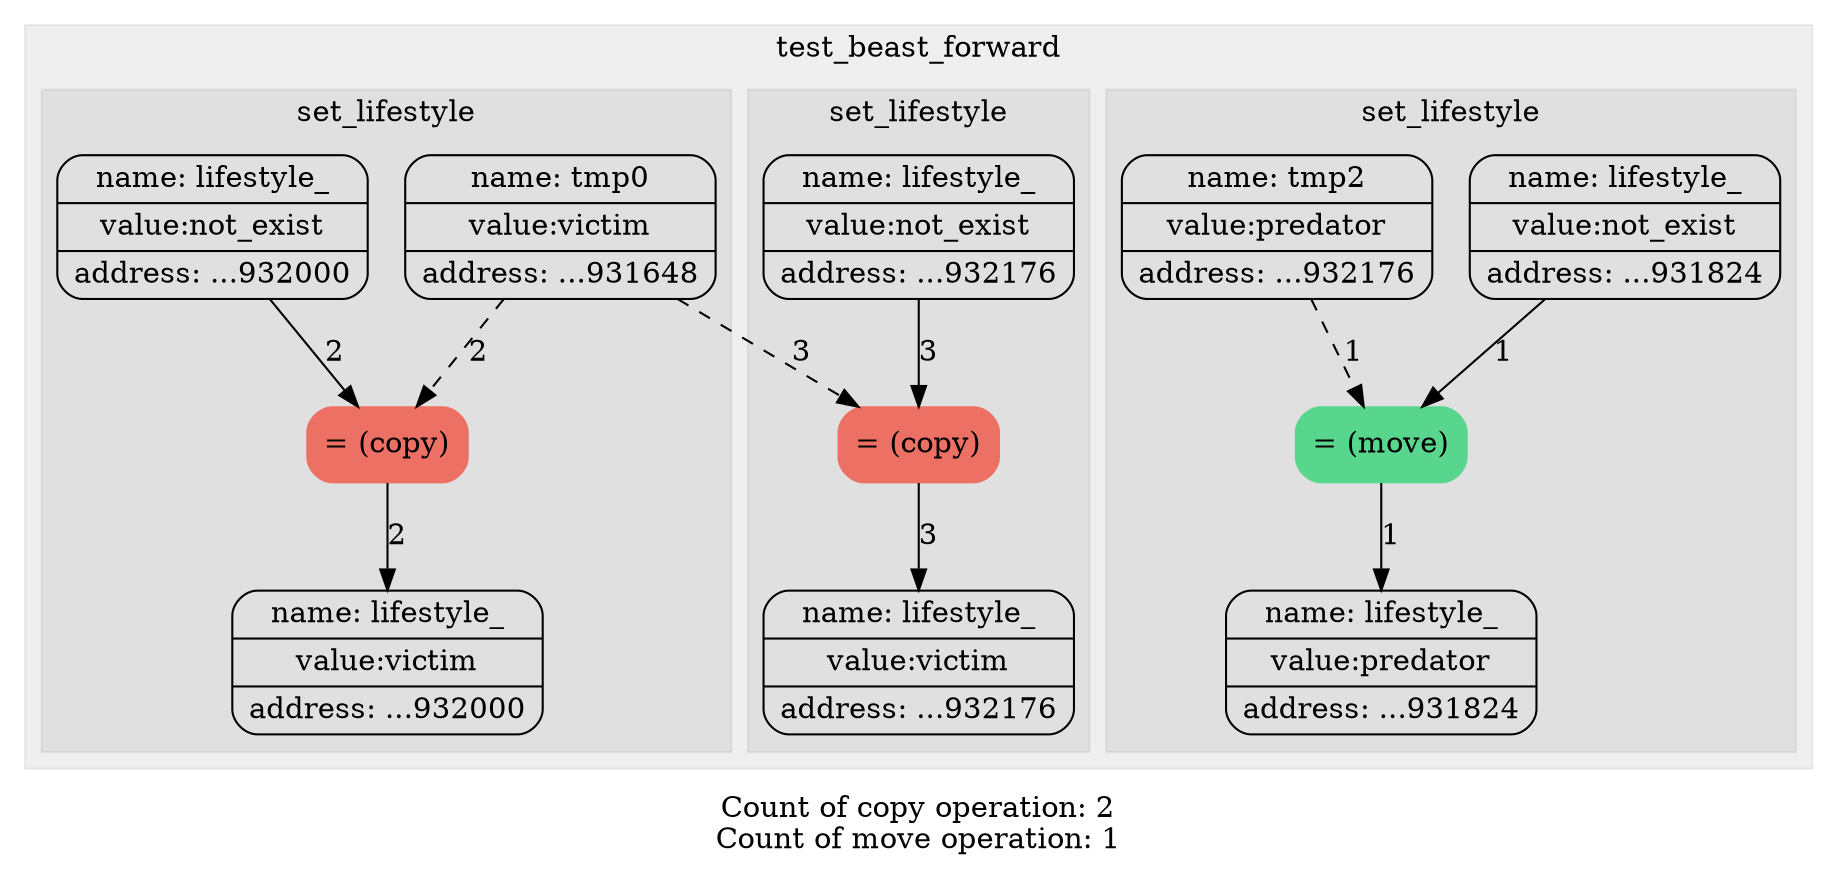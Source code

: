 digraph G{
trankdir=HR;
node[shape=Mrecord];

subgraph "cluster_0" {
label = test_beast_forward;
style = filled
color = "#00000010";
1[label="{ {name: tmp0} | {value:victim} | {address: ...931648}} " color=""style=""fontcolor=""];
2[label="{ {name: tmp1} | {value:not_exist} | {address: ...931824}} " color=""style=""fontcolor=""];
2[label="{ {name: lifestyle_} | {value:not_exist} | {address: ...931824}} " color=""style=""fontcolor=""];
3[label="{ {name: tmp2} | {value:predator} | {address: ...932176}} " color=""style=""fontcolor=""];
subgraph "cluster_1" {
label = set_lifestyle;
style = filled
color = "#00000010";
4[label = "= (move)" color = "#58D68D" style = "filled" fontcolor = "" ];
edge[style = "" color = ""label = "1"fontcolor = ""]2->4;
edge[style = "dashed" color = ""label = "1"fontcolor = ""]3->4;
5[label="{ {name: lifestyle_} | {value:predator} | {address: ...931824}} " color=""style=""fontcolor=""];
edge[style = "" color = ""label = "1"fontcolor = ""]4->5;
}
6[label="{ {name: tmp3} | {value:not_exist} | {address: ...932000}} " color=""style=""fontcolor=""];
6[label="{ {name: lifestyle_} | {value:not_exist} | {address: ...932000}} " color=""style=""fontcolor=""];
subgraph "cluster_2" {
label = set_lifestyle;
style = filled
color = "#00000010";
7[label = "= (copy)" color = "#EC7063" style = "filled" fontcolor = "" ];
edge[style = "" color = ""label = "2"fontcolor = ""]6->7;
edge[style = "dashed" color = ""label = "2"fontcolor = ""]1->7;
8[label="{ {name: lifestyle_} | {value:victim} | {address: ...932000}} " color=""style=""fontcolor=""];
edge[style = "" color = ""label = "2"fontcolor = ""]7->8;
}
9[label="{ {name: tmp4} | {value:not_exist} | {address: ...932176}} " color=""style=""fontcolor=""];
9[label="{ {name: lifestyle_} | {value:not_exist} | {address: ...932176}} " color=""style=""fontcolor=""];
subgraph "cluster_3" {
label = set_lifestyle;
style = filled
color = "#00000010";
10[label = "= (copy)" color = "#EC7063" style = "filled" fontcolor = "" ];
edge[style = "" color = ""label = "3"fontcolor = ""]9->10;
edge[style = "dashed" color = ""label = "3"fontcolor = ""]1->10;
11[label="{ {name: lifestyle_} | {value:victim} | {address: ...932176}} " color=""style=""fontcolor=""];
edge[style = "" color = ""label = "3"fontcolor = ""]10->11;
}
}
label="Count of copy operation: 2
Count of move operation: 1"}